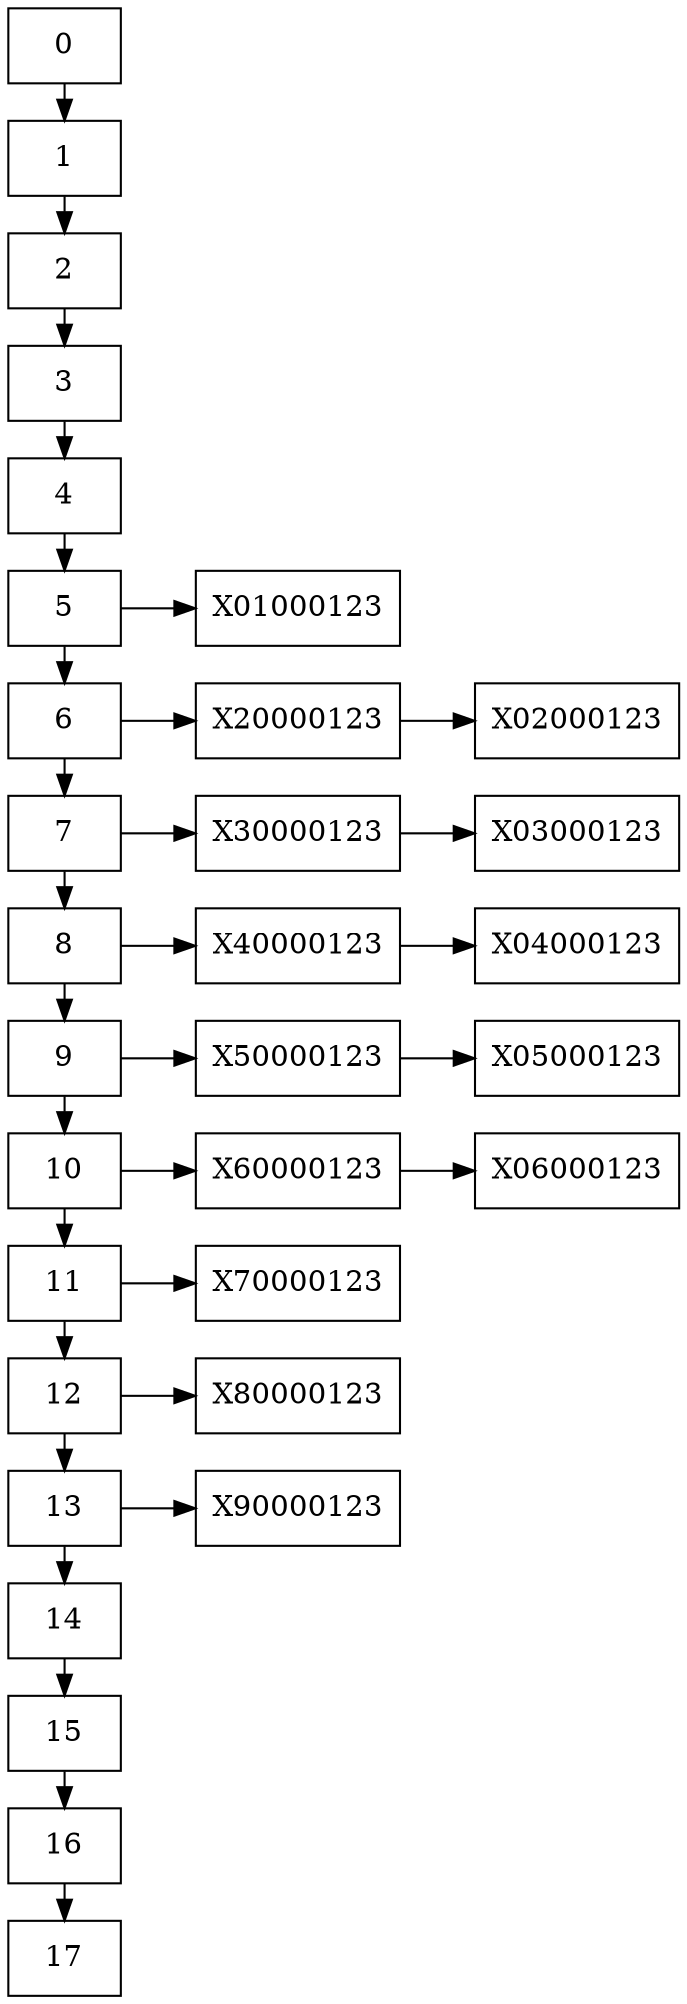 digraph G {
rankdir=LR;

 node [shape=box];
node0[label="0" shape=box];
node1[label="1" shape=box];
node2[label="2" shape=box];
node3[label="3" shape=box];
node4[label="4" shape=box];
node5[label="5" shape=box];
node6[label="6" shape=box];
node7[label="7" shape=box];
node8[label="8" shape=box];
node9[label="9" shape=box];
node10[label="10" shape=box];
node11[label="11" shape=box];
node12[label="12" shape=box];
node13[label="13" shape=box];
node14[label="14" shape=box];
node15[label="15" shape=box];
node16[label="16" shape=box];
node17[label="17" shape=box];
{rank =same; node0 node1 node2 node3 node4 node5 node6 node7 node8 node9 node10 node11 node12 node13 node14 node15 node16 node17}node0 -> node1;
node1 -> node2;
node2 -> node3;
node3 -> node4;
node4 -> node5;
node5 -> node6;
node6 -> node7;
node7 -> node8;
node8 -> node9;
node9 -> node10;
node10 -> node11;
node11 -> node12;
node12 -> node13;
node13 -> node14;
node14 -> node15;
node15 -> node16;
node16 -> node17;

X01000123 [label="X01000123" , shape=box];
X20000123 [label="X20000123" , shape=box];
X02000123 [label="X02000123" , shape=box];
X30000123 [label="X30000123" , shape=box];
X03000123 [label="X03000123" , shape=box];
X40000123 [label="X40000123" , shape=box];
X04000123 [label="X04000123" , shape=box];
X50000123 [label="X50000123" , shape=box];
X05000123 [label="X05000123" , shape=box];
X60000123 [label="X60000123" , shape=box];
X06000123 [label="X06000123" , shape=box];
X70000123 [label="X70000123" , shape=box];
X80000123 [label="X80000123" , shape=box];
X90000123 [label="X90000123" , shape=box];
node5 -> X01000123;
node6 -> X20000123 -> X02000123;
node7 -> X30000123 -> X03000123;
node8 -> X40000123 -> X04000123;
node9 -> X50000123 -> X05000123;
node10 -> X60000123 -> X06000123;
node11 -> X70000123;
node12 -> X80000123;
node13 -> X90000123;
}
